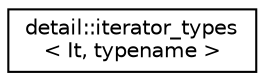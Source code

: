 digraph "Graphical Class Hierarchy"
{
 // LATEX_PDF_SIZE
  edge [fontname="Helvetica",fontsize="10",labelfontname="Helvetica",labelfontsize="10"];
  node [fontname="Helvetica",fontsize="10",shape=record];
  rankdir="LR";
  Node0 [label="detail::iterator_types\l\< It, typename \>",height=0.2,width=0.4,color="black", fillcolor="white", style="filled",URL="$structdetail_1_1iterator__types.html",tooltip=" "];
}
